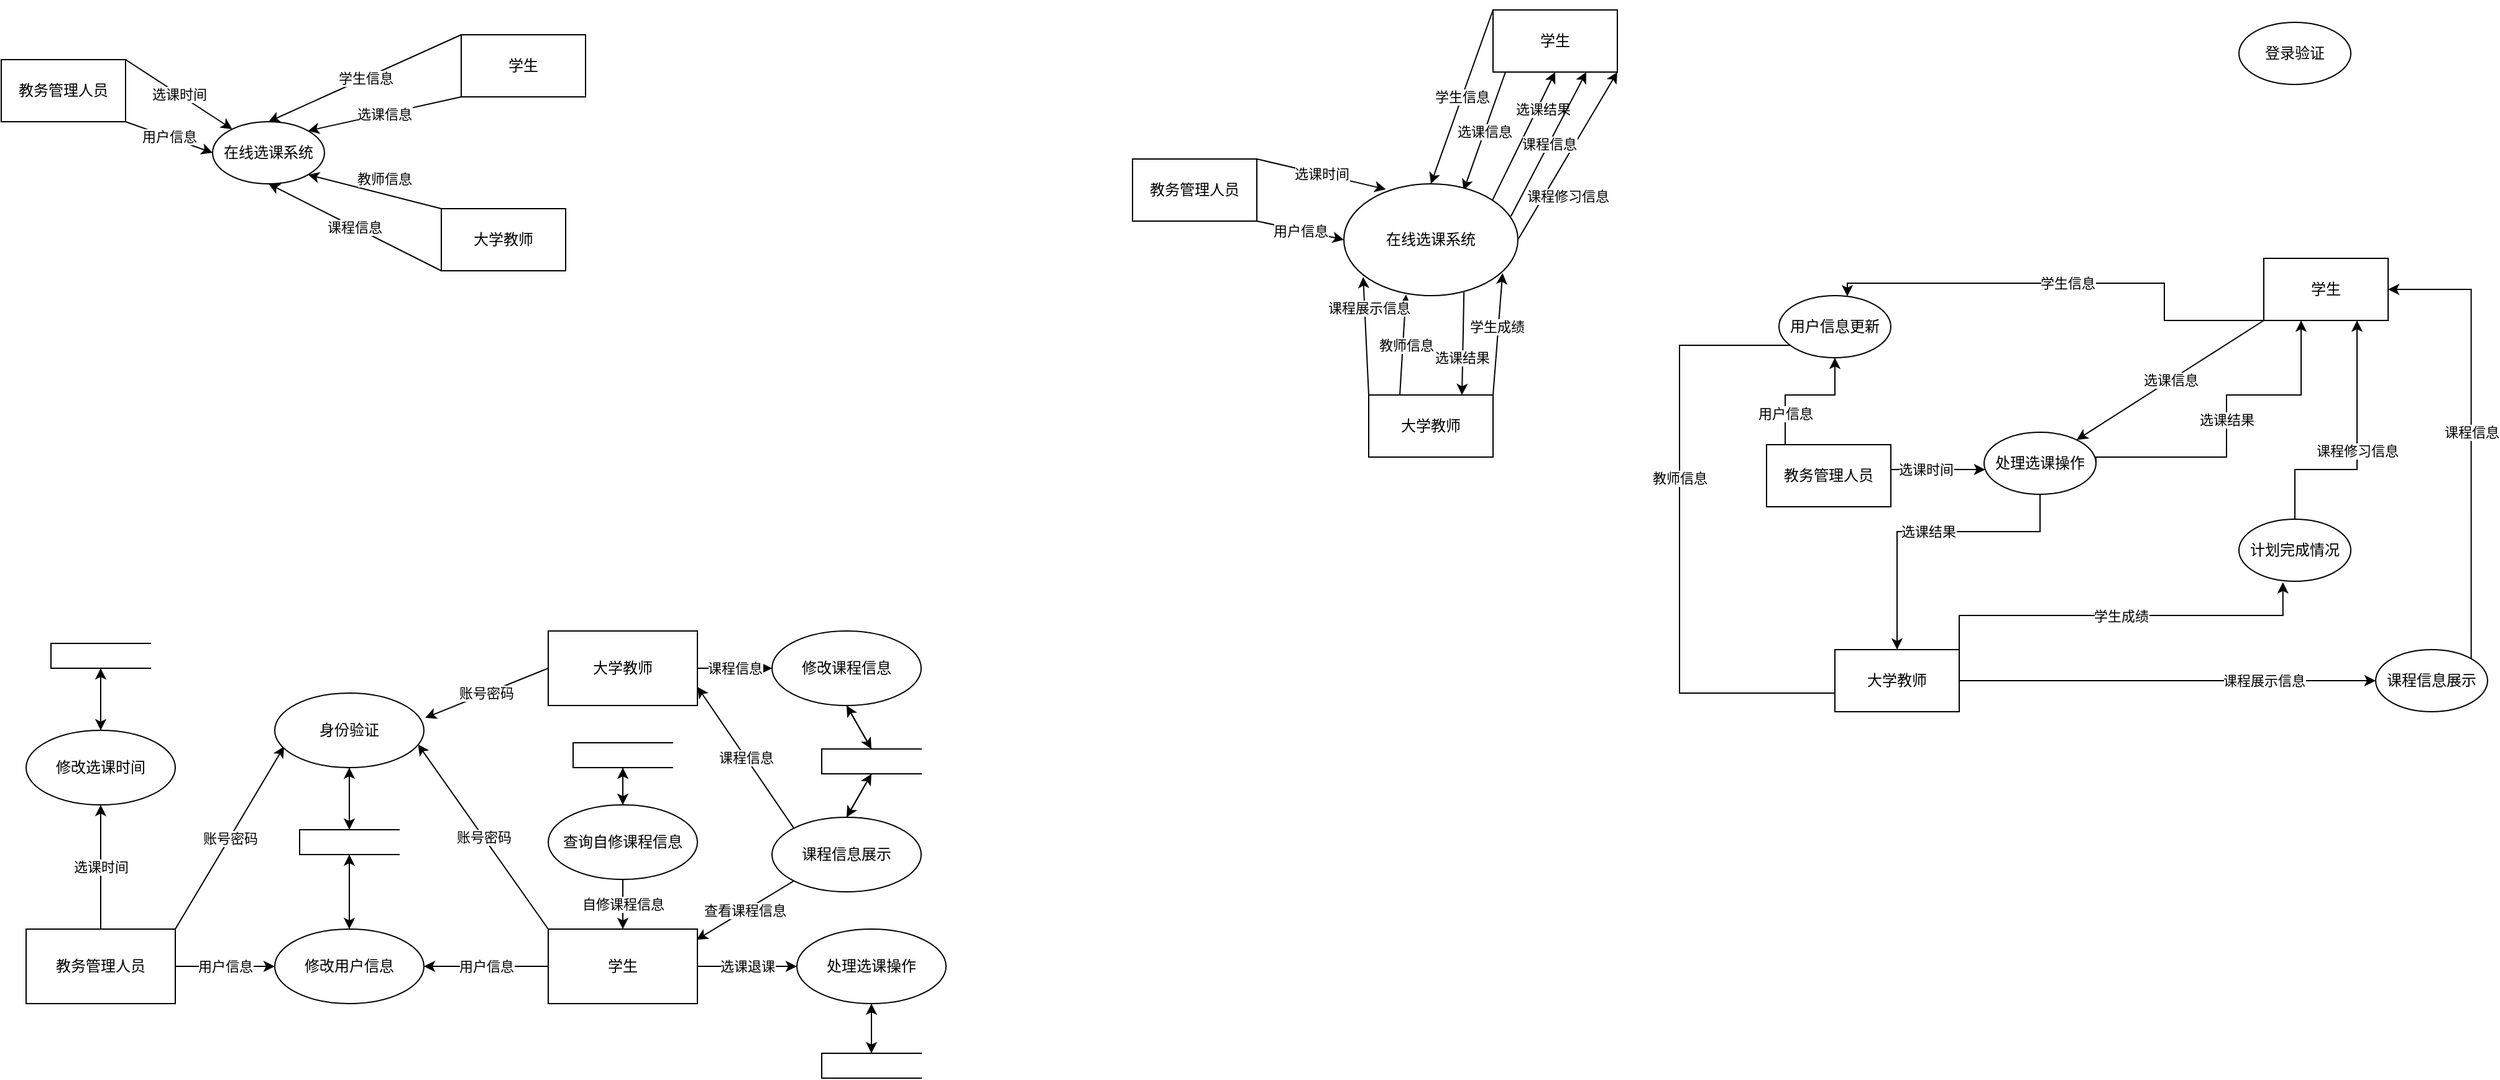 <mxfile version="21.0.2" type="github">
  <diagram id="C5RBs43oDa-KdzZeNtuy" name="Page-1">
    <mxGraphModel dx="952" dy="563" grid="1" gridSize="10" guides="1" tooltips="1" connect="1" arrows="1" fold="1" page="1" pageScale="1" pageWidth="3300" pageHeight="4681" math="0" shadow="0">
      <root>
        <mxCell id="WIyWlLk6GJQsqaUBKTNV-0" />
        <mxCell id="WIyWlLk6GJQsqaUBKTNV-1" parent="WIyWlLk6GJQsqaUBKTNV-0" />
        <mxCell id="6QHiLdsydZn6oZ0Ux8AA-30" value="用户信息" style="rounded=0;orthogonalLoop=1;jettySize=auto;html=1;exitX=1;exitY=0.5;exitDx=0;exitDy=0;" parent="WIyWlLk6GJQsqaUBKTNV-1" source="6QHiLdsydZn6oZ0Ux8AA-5" target="6QHiLdsydZn6oZ0Ux8AA-12" edge="1">
          <mxGeometry relative="1" as="geometry" />
        </mxCell>
        <mxCell id="6QHiLdsydZn6oZ0Ux8AA-31" value="账号密码" style="rounded=0;orthogonalLoop=1;jettySize=auto;html=1;exitX=1;exitY=0;exitDx=0;exitDy=0;entryX=0.063;entryY=0.716;entryDx=0;entryDy=0;entryPerimeter=0;" parent="WIyWlLk6GJQsqaUBKTNV-1" source="6QHiLdsydZn6oZ0Ux8AA-5" target="6QHiLdsydZn6oZ0Ux8AA-7" edge="1">
          <mxGeometry relative="1" as="geometry" />
        </mxCell>
        <mxCell id="6QHiLdsydZn6oZ0Ux8AA-53" value="选课时间" style="rounded=0;orthogonalLoop=1;jettySize=auto;html=1;exitX=0.5;exitY=0;exitDx=0;exitDy=0;" parent="WIyWlLk6GJQsqaUBKTNV-1" source="6QHiLdsydZn6oZ0Ux8AA-5" target="6QHiLdsydZn6oZ0Ux8AA-15" edge="1">
          <mxGeometry relative="1" as="geometry" />
        </mxCell>
        <mxCell id="6QHiLdsydZn6oZ0Ux8AA-5" value="教务管理人员" style="rounded=0;whiteSpace=wrap;html=1;" parent="WIyWlLk6GJQsqaUBKTNV-1" vertex="1">
          <mxGeometry x="30" y="760" width="120" height="60" as="geometry" />
        </mxCell>
        <mxCell id="6QHiLdsydZn6oZ0Ux8AA-39" value="用户信息" style="rounded=0;orthogonalLoop=1;jettySize=auto;html=1;exitX=0;exitY=0.5;exitDx=0;exitDy=0;" parent="WIyWlLk6GJQsqaUBKTNV-1" source="6QHiLdsydZn6oZ0Ux8AA-6" target="6QHiLdsydZn6oZ0Ux8AA-12" edge="1">
          <mxGeometry relative="1" as="geometry" />
        </mxCell>
        <mxCell id="6QHiLdsydZn6oZ0Ux8AA-40" value="账号密码" style="rounded=0;orthogonalLoop=1;jettySize=auto;html=1;exitX=0;exitY=0;exitDx=0;exitDy=0;entryX=0.96;entryY=0.687;entryDx=0;entryDy=0;entryPerimeter=0;" parent="WIyWlLk6GJQsqaUBKTNV-1" source="6QHiLdsydZn6oZ0Ux8AA-6" target="6QHiLdsydZn6oZ0Ux8AA-7" edge="1">
          <mxGeometry relative="1" as="geometry" />
        </mxCell>
        <mxCell id="6QHiLdsydZn6oZ0Ux8AA-43" value="选课退课" style="rounded=0;orthogonalLoop=1;jettySize=auto;html=1;exitX=1;exitY=0.5;exitDx=0;exitDy=0;" parent="WIyWlLk6GJQsqaUBKTNV-1" source="6QHiLdsydZn6oZ0Ux8AA-6" target="6QHiLdsydZn6oZ0Ux8AA-11" edge="1">
          <mxGeometry relative="1" as="geometry" />
        </mxCell>
        <mxCell id="6QHiLdsydZn6oZ0Ux8AA-6" value="学生" style="rounded=0;whiteSpace=wrap;html=1;" parent="WIyWlLk6GJQsqaUBKTNV-1" vertex="1">
          <mxGeometry x="450" y="760" width="120" height="60" as="geometry" />
        </mxCell>
        <mxCell id="6QHiLdsydZn6oZ0Ux8AA-64" style="rounded=0;orthogonalLoop=1;jettySize=auto;html=1;exitX=0.5;exitY=1;exitDx=0;exitDy=0;entryX=0;entryY=0.5;entryDx=0;entryDy=0;" parent="WIyWlLk6GJQsqaUBKTNV-1" source="6QHiLdsydZn6oZ0Ux8AA-7" target="6QHiLdsydZn6oZ0Ux8AA-26" edge="1">
          <mxGeometry relative="1" as="geometry" />
        </mxCell>
        <mxCell id="6QHiLdsydZn6oZ0Ux8AA-7" value="身份验证" style="ellipse;whiteSpace=wrap;html=1;" parent="WIyWlLk6GJQsqaUBKTNV-1" vertex="1">
          <mxGeometry x="230" y="570" width="120" height="60" as="geometry" />
        </mxCell>
        <mxCell id="eEgyTP1LghwbzvH3Qmx7-4" value="选课时间" style="rounded=0;orthogonalLoop=1;jettySize=auto;html=1;exitX=1;exitY=0;exitDx=0;exitDy=0;" edge="1" parent="WIyWlLk6GJQsqaUBKTNV-1" source="6QHiLdsydZn6oZ0Ux8AA-8" target="eEgyTP1LghwbzvH3Qmx7-3">
          <mxGeometry relative="1" as="geometry" />
        </mxCell>
        <mxCell id="eEgyTP1LghwbzvH3Qmx7-9" value="用户信息" style="rounded=0;orthogonalLoop=1;jettySize=auto;html=1;exitX=1;exitY=1;exitDx=0;exitDy=0;entryX=0;entryY=0.5;entryDx=0;entryDy=0;" edge="1" parent="WIyWlLk6GJQsqaUBKTNV-1" source="6QHiLdsydZn6oZ0Ux8AA-8" target="eEgyTP1LghwbzvH3Qmx7-3">
          <mxGeometry relative="1" as="geometry" />
        </mxCell>
        <mxCell id="6QHiLdsydZn6oZ0Ux8AA-8" value="教务管理人员" style="rounded=0;whiteSpace=wrap;html=1;" parent="WIyWlLk6GJQsqaUBKTNV-1" vertex="1">
          <mxGeometry x="10" y="60" width="100" height="50" as="geometry" />
        </mxCell>
        <mxCell id="eEgyTP1LghwbzvH3Qmx7-0" style="edgeStyle=orthogonalEdgeStyle;rounded=0;orthogonalLoop=1;jettySize=auto;html=1;exitX=1;exitY=0.5;exitDx=0;exitDy=0;" edge="1" parent="WIyWlLk6GJQsqaUBKTNV-1" source="6QHiLdsydZn6oZ0Ux8AA-9" target="6QHiLdsydZn6oZ0Ux8AA-15">
          <mxGeometry relative="1" as="geometry" />
        </mxCell>
        <mxCell id="6QHiLdsydZn6oZ0Ux8AA-9" value="" style="shape=partialRectangle;whiteSpace=wrap;html=1;bottom=1;right=1;left=1;top=0;fillColor=none;routingCenterX=-0.5;rotation=90;" parent="WIyWlLk6GJQsqaUBKTNV-1" vertex="1">
          <mxGeometry x="80" y="500" width="20" height="80" as="geometry" />
        </mxCell>
        <mxCell id="6QHiLdsydZn6oZ0Ux8AA-51" style="edgeStyle=orthogonalEdgeStyle;rounded=0;orthogonalLoop=1;jettySize=auto;html=1;exitX=0.5;exitY=1;exitDx=0;exitDy=0;" parent="WIyWlLk6GJQsqaUBKTNV-1" source="6QHiLdsydZn6oZ0Ux8AA-11" target="6QHiLdsydZn6oZ0Ux8AA-29" edge="1">
          <mxGeometry relative="1" as="geometry" />
        </mxCell>
        <mxCell id="6QHiLdsydZn6oZ0Ux8AA-11" value="处理选课操作" style="ellipse;whiteSpace=wrap;html=1;" parent="WIyWlLk6GJQsqaUBKTNV-1" vertex="1">
          <mxGeometry x="650" y="760" width="120" height="60" as="geometry" />
        </mxCell>
        <mxCell id="6QHiLdsydZn6oZ0Ux8AA-66" style="rounded=0;orthogonalLoop=1;jettySize=auto;html=1;exitX=0.5;exitY=0;exitDx=0;exitDy=0;entryX=1;entryY=0.5;entryDx=0;entryDy=0;" parent="WIyWlLk6GJQsqaUBKTNV-1" source="6QHiLdsydZn6oZ0Ux8AA-12" target="6QHiLdsydZn6oZ0Ux8AA-26" edge="1">
          <mxGeometry relative="1" as="geometry" />
        </mxCell>
        <mxCell id="6QHiLdsydZn6oZ0Ux8AA-12" value="修改用户信息" style="ellipse;whiteSpace=wrap;html=1;" parent="WIyWlLk6GJQsqaUBKTNV-1" vertex="1">
          <mxGeometry x="230" y="760" width="120" height="60" as="geometry" />
        </mxCell>
        <mxCell id="6QHiLdsydZn6oZ0Ux8AA-49" style="rounded=0;orthogonalLoop=1;jettySize=auto;html=1;exitX=0.5;exitY=1;exitDx=0;exitDy=0;entryX=0;entryY=0.5;entryDx=0;entryDy=0;" parent="WIyWlLk6GJQsqaUBKTNV-1" source="6QHiLdsydZn6oZ0Ux8AA-13" target="6QHiLdsydZn6oZ0Ux8AA-28" edge="1">
          <mxGeometry relative="1" as="geometry" />
        </mxCell>
        <mxCell id="6QHiLdsydZn6oZ0Ux8AA-13" value="修改课程信息" style="ellipse;whiteSpace=wrap;html=1;" parent="WIyWlLk6GJQsqaUBKTNV-1" vertex="1">
          <mxGeometry x="630" y="520" width="120" height="60" as="geometry" />
        </mxCell>
        <mxCell id="6QHiLdsydZn6oZ0Ux8AA-42" value="查看课程信息" style="rounded=0;orthogonalLoop=1;jettySize=auto;html=1;exitX=1;exitY=0;exitDx=0;exitDy=0;entryX=0.994;entryY=0.143;entryDx=0;entryDy=0;entryPerimeter=0;" parent="WIyWlLk6GJQsqaUBKTNV-1" source="6QHiLdsydZn6oZ0Ux8AA-14" target="6QHiLdsydZn6oZ0Ux8AA-6" edge="1">
          <mxGeometry relative="1" as="geometry" />
        </mxCell>
        <mxCell id="6QHiLdsydZn6oZ0Ux8AA-46" value="课程信息" style="rounded=0;orthogonalLoop=1;jettySize=auto;html=1;exitX=1;exitY=1;exitDx=0;exitDy=0;entryX=1;entryY=0.75;entryDx=0;entryDy=0;" parent="WIyWlLk6GJQsqaUBKTNV-1" source="6QHiLdsydZn6oZ0Ux8AA-14" target="6QHiLdsydZn6oZ0Ux8AA-16" edge="1">
          <mxGeometry relative="1" as="geometry" />
        </mxCell>
        <mxCell id="6QHiLdsydZn6oZ0Ux8AA-47" style="rounded=0;orthogonalLoop=1;jettySize=auto;html=1;exitX=0.5;exitY=1;exitDx=0;exitDy=0;entryX=1;entryY=0.5;entryDx=0;entryDy=0;" parent="WIyWlLk6GJQsqaUBKTNV-1" source="6QHiLdsydZn6oZ0Ux8AA-14" target="6QHiLdsydZn6oZ0Ux8AA-28" edge="1">
          <mxGeometry relative="1" as="geometry" />
        </mxCell>
        <mxCell id="6QHiLdsydZn6oZ0Ux8AA-14" value="课程信息展示" style="ellipse;whiteSpace=wrap;html=1;direction=west;" parent="WIyWlLk6GJQsqaUBKTNV-1" vertex="1">
          <mxGeometry x="630" y="670" width="120" height="60" as="geometry" />
        </mxCell>
        <mxCell id="6QHiLdsydZn6oZ0Ux8AA-55" style="rounded=0;orthogonalLoop=1;jettySize=auto;html=1;exitX=0.5;exitY=0;exitDx=0;exitDy=0;entryX=1;entryY=0.5;entryDx=0;entryDy=0;" parent="WIyWlLk6GJQsqaUBKTNV-1" source="6QHiLdsydZn6oZ0Ux8AA-15" target="6QHiLdsydZn6oZ0Ux8AA-9" edge="1">
          <mxGeometry relative="1" as="geometry" />
        </mxCell>
        <mxCell id="6QHiLdsydZn6oZ0Ux8AA-15" value="修改选课时间" style="ellipse;whiteSpace=wrap;html=1;" parent="WIyWlLk6GJQsqaUBKTNV-1" vertex="1">
          <mxGeometry x="30" y="600" width="120" height="60" as="geometry" />
        </mxCell>
        <mxCell id="6QHiLdsydZn6oZ0Ux8AA-32" value="账号密码" style="rounded=0;orthogonalLoop=1;jettySize=auto;html=1;exitX=0;exitY=0.5;exitDx=0;exitDy=0;entryX=1.009;entryY=0.332;entryDx=0;entryDy=0;entryPerimeter=0;" parent="WIyWlLk6GJQsqaUBKTNV-1" source="6QHiLdsydZn6oZ0Ux8AA-16" target="6QHiLdsydZn6oZ0Ux8AA-7" edge="1">
          <mxGeometry relative="1" as="geometry" />
        </mxCell>
        <mxCell id="6QHiLdsydZn6oZ0Ux8AA-45" value="课程信息" style="rounded=0;orthogonalLoop=1;jettySize=auto;html=1;exitX=1;exitY=0.5;exitDx=0;exitDy=0;" parent="WIyWlLk6GJQsqaUBKTNV-1" source="6QHiLdsydZn6oZ0Ux8AA-16" target="6QHiLdsydZn6oZ0Ux8AA-13" edge="1">
          <mxGeometry relative="1" as="geometry" />
        </mxCell>
        <mxCell id="6QHiLdsydZn6oZ0Ux8AA-16" value="大学教师" style="rounded=0;whiteSpace=wrap;html=1;" parent="WIyWlLk6GJQsqaUBKTNV-1" vertex="1">
          <mxGeometry x="450" y="520" width="120" height="60" as="geometry" />
        </mxCell>
        <mxCell id="6QHiLdsydZn6oZ0Ux8AA-35" style="edgeStyle=orthogonalEdgeStyle;rounded=0;orthogonalLoop=1;jettySize=auto;html=1;exitX=0.5;exitY=0;exitDx=0;exitDy=0;entryX=1;entryY=0.5;entryDx=0;entryDy=0;" parent="WIyWlLk6GJQsqaUBKTNV-1" source="6QHiLdsydZn6oZ0Ux8AA-18" target="6QHiLdsydZn6oZ0Ux8AA-27" edge="1">
          <mxGeometry relative="1" as="geometry" />
        </mxCell>
        <mxCell id="6QHiLdsydZn6oZ0Ux8AA-41" value="自修课程信息" style="rounded=0;orthogonalLoop=1;jettySize=auto;html=1;exitX=0.5;exitY=1;exitDx=0;exitDy=0;" parent="WIyWlLk6GJQsqaUBKTNV-1" source="6QHiLdsydZn6oZ0Ux8AA-18" target="6QHiLdsydZn6oZ0Ux8AA-6" edge="1">
          <mxGeometry relative="1" as="geometry">
            <mxPoint as="offset" />
          </mxGeometry>
        </mxCell>
        <mxCell id="6QHiLdsydZn6oZ0Ux8AA-18" value="查询自修课程信息" style="ellipse;whiteSpace=wrap;html=1;" parent="WIyWlLk6GJQsqaUBKTNV-1" vertex="1">
          <mxGeometry x="450" y="660" width="120" height="60" as="geometry" />
        </mxCell>
        <mxCell id="6QHiLdsydZn6oZ0Ux8AA-19" style="edgeStyle=orthogonalEdgeStyle;rounded=0;orthogonalLoop=1;jettySize=auto;html=1;exitX=0.5;exitY=1;exitDx=0;exitDy=0;" parent="WIyWlLk6GJQsqaUBKTNV-1" source="6QHiLdsydZn6oZ0Ux8AA-11" target="6QHiLdsydZn6oZ0Ux8AA-11" edge="1">
          <mxGeometry relative="1" as="geometry" />
        </mxCell>
        <mxCell id="6QHiLdsydZn6oZ0Ux8AA-65" style="rounded=0;orthogonalLoop=1;jettySize=auto;html=1;exitX=0;exitY=0.5;exitDx=0;exitDy=0;entryX=0.5;entryY=1;entryDx=0;entryDy=0;" parent="WIyWlLk6GJQsqaUBKTNV-1" source="6QHiLdsydZn6oZ0Ux8AA-26" target="6QHiLdsydZn6oZ0Ux8AA-7" edge="1">
          <mxGeometry relative="1" as="geometry" />
        </mxCell>
        <mxCell id="6QHiLdsydZn6oZ0Ux8AA-67" style="rounded=0;orthogonalLoop=1;jettySize=auto;html=1;exitX=1;exitY=0.5;exitDx=0;exitDy=0;entryX=0.5;entryY=0;entryDx=0;entryDy=0;" parent="WIyWlLk6GJQsqaUBKTNV-1" source="6QHiLdsydZn6oZ0Ux8AA-26" target="6QHiLdsydZn6oZ0Ux8AA-12" edge="1">
          <mxGeometry relative="1" as="geometry" />
        </mxCell>
        <mxCell id="6QHiLdsydZn6oZ0Ux8AA-26" value="" style="shape=partialRectangle;whiteSpace=wrap;html=1;bottom=1;right=1;left=1;top=0;fillColor=none;routingCenterX=-0.5;rotation=90;" parent="WIyWlLk6GJQsqaUBKTNV-1" vertex="1">
          <mxGeometry x="280" y="650" width="20" height="80" as="geometry" />
        </mxCell>
        <mxCell id="6QHiLdsydZn6oZ0Ux8AA-33" style="edgeStyle=orthogonalEdgeStyle;rounded=0;orthogonalLoop=1;jettySize=auto;html=1;exitX=1;exitY=0.5;exitDx=0;exitDy=0;entryX=0.5;entryY=0;entryDx=0;entryDy=0;" parent="WIyWlLk6GJQsqaUBKTNV-1" source="6QHiLdsydZn6oZ0Ux8AA-27" target="6QHiLdsydZn6oZ0Ux8AA-18" edge="1">
          <mxGeometry relative="1" as="geometry" />
        </mxCell>
        <mxCell id="6QHiLdsydZn6oZ0Ux8AA-27" value="" style="shape=partialRectangle;whiteSpace=wrap;html=1;bottom=1;right=1;left=1;top=0;fillColor=none;routingCenterX=-0.5;rotation=90;" parent="WIyWlLk6GJQsqaUBKTNV-1" vertex="1">
          <mxGeometry x="500" y="580" width="20" height="80" as="geometry" />
        </mxCell>
        <mxCell id="6QHiLdsydZn6oZ0Ux8AA-48" style="rounded=0;orthogonalLoop=1;jettySize=auto;html=1;exitX=1;exitY=0.5;exitDx=0;exitDy=0;entryX=0.5;entryY=1;entryDx=0;entryDy=0;" parent="WIyWlLk6GJQsqaUBKTNV-1" source="6QHiLdsydZn6oZ0Ux8AA-28" target="6QHiLdsydZn6oZ0Ux8AA-14" edge="1">
          <mxGeometry relative="1" as="geometry">
            <mxPoint x="720" y="640" as="targetPoint" />
          </mxGeometry>
        </mxCell>
        <mxCell id="6QHiLdsydZn6oZ0Ux8AA-50" style="rounded=0;orthogonalLoop=1;jettySize=auto;html=1;exitX=0;exitY=0.5;exitDx=0;exitDy=0;entryX=0.5;entryY=1;entryDx=0;entryDy=0;" parent="WIyWlLk6GJQsqaUBKTNV-1" source="6QHiLdsydZn6oZ0Ux8AA-28" target="6QHiLdsydZn6oZ0Ux8AA-13" edge="1">
          <mxGeometry relative="1" as="geometry" />
        </mxCell>
        <mxCell id="6QHiLdsydZn6oZ0Ux8AA-28" value="" style="shape=partialRectangle;whiteSpace=wrap;html=1;bottom=1;right=1;left=1;top=0;fillColor=none;routingCenterX=-0.5;rotation=90;" parent="WIyWlLk6GJQsqaUBKTNV-1" vertex="1">
          <mxGeometry x="700" y="585" width="20" height="80" as="geometry" />
        </mxCell>
        <mxCell id="6QHiLdsydZn6oZ0Ux8AA-52" style="rounded=0;orthogonalLoop=1;jettySize=auto;html=1;exitX=0;exitY=0.5;exitDx=0;exitDy=0;entryX=0.5;entryY=1;entryDx=0;entryDy=0;" parent="WIyWlLk6GJQsqaUBKTNV-1" source="6QHiLdsydZn6oZ0Ux8AA-29" target="6QHiLdsydZn6oZ0Ux8AA-11" edge="1">
          <mxGeometry relative="1" as="geometry" />
        </mxCell>
        <mxCell id="6QHiLdsydZn6oZ0Ux8AA-29" value="" style="shape=partialRectangle;whiteSpace=wrap;html=1;bottom=1;right=1;left=1;top=0;fillColor=none;routingCenterX=-0.5;rotation=90;" parent="WIyWlLk6GJQsqaUBKTNV-1" vertex="1">
          <mxGeometry x="700" y="830" width="20" height="80" as="geometry" />
        </mxCell>
        <mxCell id="eEgyTP1LghwbzvH3Qmx7-7" value="教师信息" style="rounded=0;orthogonalLoop=1;jettySize=auto;html=1;exitX=0;exitY=0;exitDx=0;exitDy=0;entryX=1;entryY=1;entryDx=0;entryDy=0;" edge="1" parent="WIyWlLk6GJQsqaUBKTNV-1" source="eEgyTP1LghwbzvH3Qmx7-1" target="eEgyTP1LghwbzvH3Qmx7-3">
          <mxGeometry x="-0.084" y="-12" relative="1" as="geometry">
            <mxPoint x="300" y="170" as="targetPoint" />
            <mxPoint as="offset" />
          </mxGeometry>
        </mxCell>
        <mxCell id="eEgyTP1LghwbzvH3Qmx7-8" value="课程信息" style="rounded=0;orthogonalLoop=1;jettySize=auto;html=1;exitX=0;exitY=1;exitDx=0;exitDy=0;entryX=0.5;entryY=1;entryDx=0;entryDy=0;" edge="1" parent="WIyWlLk6GJQsqaUBKTNV-1" source="eEgyTP1LghwbzvH3Qmx7-1" target="eEgyTP1LghwbzvH3Qmx7-3">
          <mxGeometry relative="1" as="geometry" />
        </mxCell>
        <mxCell id="eEgyTP1LghwbzvH3Qmx7-1" value="大学教师" style="rounded=0;whiteSpace=wrap;html=1;" vertex="1" parent="WIyWlLk6GJQsqaUBKTNV-1">
          <mxGeometry x="364" y="180" width="100" height="50" as="geometry" />
        </mxCell>
        <mxCell id="eEgyTP1LghwbzvH3Qmx7-5" value="学生信息" style="rounded=0;orthogonalLoop=1;jettySize=auto;html=1;exitX=0;exitY=0;exitDx=0;exitDy=0;entryX=0.5;entryY=0;entryDx=0;entryDy=0;" edge="1" parent="WIyWlLk6GJQsqaUBKTNV-1" source="eEgyTP1LghwbzvH3Qmx7-2" target="eEgyTP1LghwbzvH3Qmx7-3">
          <mxGeometry relative="1" as="geometry" />
        </mxCell>
        <mxCell id="eEgyTP1LghwbzvH3Qmx7-6" value="选课信息" style="rounded=0;orthogonalLoop=1;jettySize=auto;html=1;exitX=0;exitY=1;exitDx=0;exitDy=0;entryX=1;entryY=0;entryDx=0;entryDy=0;" edge="1" parent="WIyWlLk6GJQsqaUBKTNV-1" source="eEgyTP1LghwbzvH3Qmx7-2" target="eEgyTP1LghwbzvH3Qmx7-3">
          <mxGeometry relative="1" as="geometry" />
        </mxCell>
        <mxCell id="eEgyTP1LghwbzvH3Qmx7-2" value="学生" style="rounded=0;whiteSpace=wrap;html=1;" vertex="1" parent="WIyWlLk6GJQsqaUBKTNV-1">
          <mxGeometry x="380" y="40" width="100" height="50" as="geometry" />
        </mxCell>
        <mxCell id="eEgyTP1LghwbzvH3Qmx7-3" value="在线选课系统" style="ellipse;whiteSpace=wrap;html=1;" vertex="1" parent="WIyWlLk6GJQsqaUBKTNV-1">
          <mxGeometry x="180" y="110" width="90" height="50" as="geometry" />
        </mxCell>
        <mxCell id="eEgyTP1LghwbzvH3Qmx7-10" value="选课时间" style="rounded=0;orthogonalLoop=1;jettySize=auto;html=1;exitX=1;exitY=0;exitDx=0;exitDy=0;entryX=0.241;entryY=0.049;entryDx=0;entryDy=0;entryPerimeter=0;" edge="1" parent="WIyWlLk6GJQsqaUBKTNV-1" source="eEgyTP1LghwbzvH3Qmx7-12" target="eEgyTP1LghwbzvH3Qmx7-19">
          <mxGeometry relative="1" as="geometry" />
        </mxCell>
        <mxCell id="eEgyTP1LghwbzvH3Qmx7-11" value="用户信息" style="rounded=0;orthogonalLoop=1;jettySize=auto;html=1;exitX=1;exitY=1;exitDx=0;exitDy=0;entryX=0;entryY=0.5;entryDx=0;entryDy=0;" edge="1" parent="WIyWlLk6GJQsqaUBKTNV-1" source="eEgyTP1LghwbzvH3Qmx7-12" target="eEgyTP1LghwbzvH3Qmx7-19">
          <mxGeometry relative="1" as="geometry" />
        </mxCell>
        <mxCell id="eEgyTP1LghwbzvH3Qmx7-12" value="教务管理人员" style="rounded=0;whiteSpace=wrap;html=1;" vertex="1" parent="WIyWlLk6GJQsqaUBKTNV-1">
          <mxGeometry x="920" y="140" width="100" height="50" as="geometry" />
        </mxCell>
        <mxCell id="eEgyTP1LghwbzvH3Qmx7-13" value="教师信息" style="rounded=0;orthogonalLoop=1;jettySize=auto;html=1;exitX=0.25;exitY=0;exitDx=0;exitDy=0;entryX=0.357;entryY=0.99;entryDx=0;entryDy=0;entryPerimeter=0;" edge="1" parent="WIyWlLk6GJQsqaUBKTNV-1" source="eEgyTP1LghwbzvH3Qmx7-15" target="eEgyTP1LghwbzvH3Qmx7-19">
          <mxGeometry x="-0.007" y="-3" relative="1" as="geometry">
            <mxPoint x="1140" y="220" as="targetPoint" />
            <mxPoint as="offset" />
          </mxGeometry>
        </mxCell>
        <mxCell id="eEgyTP1LghwbzvH3Qmx7-14" value="课程展示信息" style="rounded=0;orthogonalLoop=1;jettySize=auto;html=1;exitX=0;exitY=0;exitDx=0;exitDy=0;entryX=0.111;entryY=0.833;entryDx=0;entryDy=0;entryPerimeter=0;" edge="1" parent="WIyWlLk6GJQsqaUBKTNV-1" source="eEgyTP1LghwbzvH3Qmx7-15" target="eEgyTP1LghwbzvH3Qmx7-19">
          <mxGeometry x="0.47" y="-3" relative="1" as="geometry">
            <mxPoint as="offset" />
          </mxGeometry>
        </mxCell>
        <mxCell id="eEgyTP1LghwbzvH3Qmx7-26" value="学生成绩" style="rounded=0;orthogonalLoop=1;jettySize=auto;html=1;exitX=1;exitY=0;exitDx=0;exitDy=0;entryX=0.912;entryY=0.798;entryDx=0;entryDy=0;entryPerimeter=0;" edge="1" parent="WIyWlLk6GJQsqaUBKTNV-1" source="eEgyTP1LghwbzvH3Qmx7-15" target="eEgyTP1LghwbzvH3Qmx7-19">
          <mxGeometry x="0.117" y="1" relative="1" as="geometry">
            <mxPoint as="offset" />
          </mxGeometry>
        </mxCell>
        <mxCell id="eEgyTP1LghwbzvH3Qmx7-15" value="大学教师" style="rounded=0;whiteSpace=wrap;html=1;" vertex="1" parent="WIyWlLk6GJQsqaUBKTNV-1">
          <mxGeometry x="1110" y="330" width="100" height="50" as="geometry" />
        </mxCell>
        <mxCell id="eEgyTP1LghwbzvH3Qmx7-16" value="学生信息" style="rounded=0;orthogonalLoop=1;jettySize=auto;html=1;exitX=0;exitY=0;exitDx=0;exitDy=0;entryX=0.5;entryY=0;entryDx=0;entryDy=0;" edge="1" parent="WIyWlLk6GJQsqaUBKTNV-1" source="eEgyTP1LghwbzvH3Qmx7-18" target="eEgyTP1LghwbzvH3Qmx7-19">
          <mxGeometry relative="1" as="geometry" />
        </mxCell>
        <mxCell id="eEgyTP1LghwbzvH3Qmx7-17" value="选课信息" style="rounded=0;orthogonalLoop=1;jettySize=auto;html=1;entryX=0.688;entryY=0.059;entryDx=0;entryDy=0;entryPerimeter=0;" edge="1" parent="WIyWlLk6GJQsqaUBKTNV-1" target="eEgyTP1LghwbzvH3Qmx7-19">
          <mxGeometry relative="1" as="geometry">
            <mxPoint x="1220" y="70" as="sourcePoint" />
          </mxGeometry>
        </mxCell>
        <mxCell id="eEgyTP1LghwbzvH3Qmx7-18" value="学生" style="rounded=0;whiteSpace=wrap;html=1;points=[[0,0,0,0,0],[0,0.25,0,0,0],[0,0.75,0,0,0],[0,1,0,0,0],[0.16,1,0,0,0],[0.25,0,0,0,0],[0.31,1,0,0,0],[0.5,0,0,0,0],[0.5,1,0,0,0],[0.75,0,0,0,0],[0.75,1,0,0,0],[1,0,0,0,0],[1,0.25,0,0,0],[1,0.5,0,0,0],[1,0.75,0,0,0],[1,1,0,0,0]];" vertex="1" parent="WIyWlLk6GJQsqaUBKTNV-1">
          <mxGeometry x="1210" y="20" width="100" height="50" as="geometry" />
        </mxCell>
        <mxCell id="eEgyTP1LghwbzvH3Qmx7-23" value="选课结果" style="rounded=0;orthogonalLoop=1;jettySize=auto;html=1;exitX=1;exitY=0;exitDx=0;exitDy=0;entryX=0.5;entryY=1;entryDx=0;entryDy=0;entryPerimeter=0;" edge="1" parent="WIyWlLk6GJQsqaUBKTNV-1" source="eEgyTP1LghwbzvH3Qmx7-19" target="eEgyTP1LghwbzvH3Qmx7-18">
          <mxGeometry x="0.454" y="-4" relative="1" as="geometry">
            <mxPoint as="offset" />
          </mxGeometry>
        </mxCell>
        <mxCell id="eEgyTP1LghwbzvH3Qmx7-24" value="选课结果" style="rounded=0;orthogonalLoop=1;jettySize=auto;html=1;entryX=0.75;entryY=0;entryDx=0;entryDy=0;exitX=0.69;exitY=0.97;exitDx=0;exitDy=0;exitPerimeter=0;" edge="1" parent="WIyWlLk6GJQsqaUBKTNV-1" source="eEgyTP1LghwbzvH3Qmx7-19" target="eEgyTP1LghwbzvH3Qmx7-15">
          <mxGeometry x="0.275" y="-1" relative="1" as="geometry">
            <mxPoint as="offset" />
          </mxGeometry>
        </mxCell>
        <mxCell id="eEgyTP1LghwbzvH3Qmx7-27" value="课程修习信息" style="rounded=0;orthogonalLoop=1;jettySize=auto;html=1;exitX=1;exitY=0.5;exitDx=0;exitDy=0;entryX=1;entryY=1;entryDx=0;entryDy=0;" edge="1" parent="WIyWlLk6GJQsqaUBKTNV-1" source="eEgyTP1LghwbzvH3Qmx7-19" target="eEgyTP1LghwbzvH3Qmx7-18">
          <mxGeometry x="-0.356" y="-17" relative="1" as="geometry">
            <mxPoint as="offset" />
          </mxGeometry>
        </mxCell>
        <mxCell id="eEgyTP1LghwbzvH3Qmx7-35" value="课程信息" style="rounded=0;orthogonalLoop=1;jettySize=auto;html=1;exitX=0.96;exitY=0.29;exitDx=0;exitDy=0;exitPerimeter=0;entryX=0.75;entryY=1;entryDx=0;entryDy=0;entryPerimeter=0;" edge="1" parent="WIyWlLk6GJQsqaUBKTNV-1" source="eEgyTP1LghwbzvH3Qmx7-19" target="eEgyTP1LghwbzvH3Qmx7-18">
          <mxGeometry relative="1" as="geometry" />
        </mxCell>
        <mxCell id="eEgyTP1LghwbzvH3Qmx7-19" value="在线选课系统" style="ellipse;whiteSpace=wrap;html=1;points=[[0,0,0,0,0],[0,0.5,0,0,0],[0,1,0,0,0],[0.04,0.7,0,0,0],[0.05,0.29,0,0,0],[0.31,0.97,0,0,0],[0.5,0,0,0,0],[0.5,1,0,0,0],[0.69,0.97,0,0,0],[0.96,0.29,0,0,0],[0.96,0.7,0,0,0],[1,0,0,0,0],[1,0.5,0,0,0],[1,1,0,0,0]];" vertex="1" parent="WIyWlLk6GJQsqaUBKTNV-1">
          <mxGeometry x="1090" y="160" width="140" height="90" as="geometry" />
        </mxCell>
        <mxCell id="eEgyTP1LghwbzvH3Qmx7-33" value="选课结果" style="edgeStyle=orthogonalEdgeStyle;rounded=0;orthogonalLoop=1;jettySize=auto;html=1;exitX=1;exitY=0.5;exitDx=0;exitDy=0;entryX=0.3;entryY=1;entryDx=0;entryDy=0;entryPerimeter=0;" edge="1" parent="WIyWlLk6GJQsqaUBKTNV-1" source="eEgyTP1LghwbzvH3Qmx7-20" target="eEgyTP1LghwbzvH3Qmx7-31">
          <mxGeometry relative="1" as="geometry">
            <Array as="points">
              <mxPoint x="1695" y="380" />
              <mxPoint x="1800" y="380" />
              <mxPoint x="1800" y="330" />
              <mxPoint x="1860" y="330" />
            </Array>
          </mxGeometry>
        </mxCell>
        <mxCell id="eEgyTP1LghwbzvH3Qmx7-42" value="选课结果" style="edgeStyle=orthogonalEdgeStyle;rounded=0;orthogonalLoop=1;jettySize=auto;html=1;exitX=0.5;exitY=1;exitDx=0;exitDy=0;entryX=0.5;entryY=0;entryDx=0;entryDy=0;" edge="1" parent="WIyWlLk6GJQsqaUBKTNV-1" source="eEgyTP1LghwbzvH3Qmx7-20" target="eEgyTP1LghwbzvH3Qmx7-36">
          <mxGeometry relative="1" as="geometry">
            <Array as="points">
              <mxPoint x="1650" y="440" />
              <mxPoint x="1535" y="440" />
            </Array>
          </mxGeometry>
        </mxCell>
        <mxCell id="eEgyTP1LghwbzvH3Qmx7-20" value="处理选课操作" style="ellipse;whiteSpace=wrap;html=1;" vertex="1" parent="WIyWlLk6GJQsqaUBKTNV-1">
          <mxGeometry x="1605" y="360" width="90" height="50" as="geometry" />
        </mxCell>
        <mxCell id="eEgyTP1LghwbzvH3Qmx7-49" value="课程修习信息" style="edgeStyle=orthogonalEdgeStyle;rounded=0;orthogonalLoop=1;jettySize=auto;html=1;exitX=0.5;exitY=0;exitDx=0;exitDy=0;entryX=0.75;entryY=1;entryDx=0;entryDy=0;entryPerimeter=0;" edge="1" parent="WIyWlLk6GJQsqaUBKTNV-1" source="eEgyTP1LghwbzvH3Qmx7-21" target="eEgyTP1LghwbzvH3Qmx7-31">
          <mxGeometry relative="1" as="geometry">
            <Array as="points">
              <mxPoint x="1855" y="390" />
              <mxPoint x="1905" y="390" />
            </Array>
          </mxGeometry>
        </mxCell>
        <mxCell id="eEgyTP1LghwbzvH3Qmx7-21" value="计划完成情况" style="ellipse;whiteSpace=wrap;html=1;" vertex="1" parent="WIyWlLk6GJQsqaUBKTNV-1">
          <mxGeometry x="1810" y="430" width="90" height="50" as="geometry" />
        </mxCell>
        <mxCell id="eEgyTP1LghwbzvH3Qmx7-38" value="课程信息" style="edgeStyle=orthogonalEdgeStyle;rounded=0;orthogonalLoop=1;jettySize=auto;html=1;exitX=1;exitY=0;exitDx=0;exitDy=0;entryX=1;entryY=0.5;entryDx=0;entryDy=0;entryPerimeter=0;" edge="1" parent="WIyWlLk6GJQsqaUBKTNV-1" source="eEgyTP1LghwbzvH3Qmx7-22" target="eEgyTP1LghwbzvH3Qmx7-31">
          <mxGeometry relative="1" as="geometry" />
        </mxCell>
        <mxCell id="eEgyTP1LghwbzvH3Qmx7-22" value="课程信息展示" style="ellipse;whiteSpace=wrap;html=1;" vertex="1" parent="WIyWlLk6GJQsqaUBKTNV-1">
          <mxGeometry x="1920" y="535" width="90" height="50" as="geometry" />
        </mxCell>
        <mxCell id="eEgyTP1LghwbzvH3Qmx7-30" value="登录验证" style="ellipse;whiteSpace=wrap;html=1;" vertex="1" parent="WIyWlLk6GJQsqaUBKTNV-1">
          <mxGeometry x="1810" y="30" width="90" height="50" as="geometry" />
        </mxCell>
        <mxCell id="eEgyTP1LghwbzvH3Qmx7-32" value="选课信息" style="rounded=0;orthogonalLoop=1;jettySize=auto;html=1;exitX=0;exitY=1;exitDx=0;exitDy=0;exitPerimeter=0;" edge="1" parent="WIyWlLk6GJQsqaUBKTNV-1" source="eEgyTP1LghwbzvH3Qmx7-31" target="eEgyTP1LghwbzvH3Qmx7-20">
          <mxGeometry relative="1" as="geometry" />
        </mxCell>
        <mxCell id="eEgyTP1LghwbzvH3Qmx7-46" value="学生信息" style="edgeStyle=orthogonalEdgeStyle;rounded=0;orthogonalLoop=1;jettySize=auto;html=1;exitX=0;exitY=1;exitDx=0;exitDy=0;exitPerimeter=0;" edge="1" parent="WIyWlLk6GJQsqaUBKTNV-1" source="eEgyTP1LghwbzvH3Qmx7-31" target="eEgyTP1LghwbzvH3Qmx7-43">
          <mxGeometry relative="1" as="geometry">
            <Array as="points">
              <mxPoint x="1750" y="240" />
              <mxPoint x="1495" y="240" />
            </Array>
          </mxGeometry>
        </mxCell>
        <mxCell id="eEgyTP1LghwbzvH3Qmx7-31" value="学生" style="rounded=0;whiteSpace=wrap;html=1;points=[[0,0,0,0,0],[0,0.25,0,0,0],[0,0.75,0,0,0],[0,1,0,0,0],[0.16,1,0,0,0],[0.25,0,0,0,0],[0.31,1,0,0,0],[0.5,0,0,0,0],[0.5,1,0,0,0],[0.75,0,0,0,0],[0.75,1,0,0,0],[1,0,0,0,0],[1,0.25,0,0,0],[1,0.5,0,0,0],[1,0.75,0,0,0],[1,1,0,0,0]];" vertex="1" parent="WIyWlLk6GJQsqaUBKTNV-1">
          <mxGeometry x="1830" y="220" width="100" height="50" as="geometry" />
        </mxCell>
        <mxCell id="eEgyTP1LghwbzvH3Qmx7-37" value="课程展示信息" style="edgeStyle=orthogonalEdgeStyle;rounded=0;orthogonalLoop=1;jettySize=auto;html=1;entryX=0;entryY=0.5;entryDx=0;entryDy=0;" edge="1" parent="WIyWlLk6GJQsqaUBKTNV-1" target="eEgyTP1LghwbzvH3Qmx7-22">
          <mxGeometry x="0.47" relative="1" as="geometry">
            <mxPoint x="1580" y="560" as="sourcePoint" />
            <Array as="points">
              <mxPoint x="1920" y="560" />
            </Array>
            <mxPoint as="offset" />
          </mxGeometry>
        </mxCell>
        <mxCell id="eEgyTP1LghwbzvH3Qmx7-45" value="教师信息" style="edgeStyle=orthogonalEdgeStyle;rounded=0;orthogonalLoop=1;jettySize=auto;html=1;exitX=0;exitY=0.5;exitDx=0;exitDy=0;entryX=-0.001;entryY=0.389;entryDx=0;entryDy=0;entryPerimeter=0;" edge="1" parent="WIyWlLk6GJQsqaUBKTNV-1" source="eEgyTP1LghwbzvH3Qmx7-36" target="eEgyTP1LghwbzvH3Qmx7-43">
          <mxGeometry relative="1" as="geometry">
            <Array as="points">
              <mxPoint x="1485" y="570" />
              <mxPoint x="1360" y="570" />
              <mxPoint x="1360" y="290" />
              <mxPoint x="1490" y="290" />
              <mxPoint x="1490" y="270" />
            </Array>
          </mxGeometry>
        </mxCell>
        <mxCell id="eEgyTP1LghwbzvH3Qmx7-48" value="学生成绩" style="edgeStyle=orthogonalEdgeStyle;rounded=0;orthogonalLoop=1;jettySize=auto;html=1;exitX=1;exitY=0;exitDx=0;exitDy=0;entryX=0.393;entryY=1.015;entryDx=0;entryDy=0;entryPerimeter=0;" edge="1" parent="WIyWlLk6GJQsqaUBKTNV-1" source="eEgyTP1LghwbzvH3Qmx7-36" target="eEgyTP1LghwbzvH3Qmx7-21">
          <mxGeometry relative="1" as="geometry" />
        </mxCell>
        <mxCell id="eEgyTP1LghwbzvH3Qmx7-36" value="大学教师" style="rounded=0;whiteSpace=wrap;html=1;" vertex="1" parent="WIyWlLk6GJQsqaUBKTNV-1">
          <mxGeometry x="1485" y="535" width="100" height="50" as="geometry" />
        </mxCell>
        <mxCell id="eEgyTP1LghwbzvH3Qmx7-40" value="选课时间" style="edgeStyle=orthogonalEdgeStyle;rounded=0;orthogonalLoop=1;jettySize=auto;html=1;exitX=1;exitY=0;exitDx=0;exitDy=0;" edge="1" parent="WIyWlLk6GJQsqaUBKTNV-1" source="eEgyTP1LghwbzvH3Qmx7-39" target="eEgyTP1LghwbzvH3Qmx7-20">
          <mxGeometry relative="1" as="geometry">
            <Array as="points">
              <mxPoint x="1540" y="390" />
              <mxPoint x="1540" y="390" />
            </Array>
          </mxGeometry>
        </mxCell>
        <mxCell id="eEgyTP1LghwbzvH3Qmx7-44" value="用户信息" style="edgeStyle=orthogonalEdgeStyle;rounded=0;orthogonalLoop=1;jettySize=auto;html=1;exitX=0.75;exitY=0;exitDx=0;exitDy=0;" edge="1" parent="WIyWlLk6GJQsqaUBKTNV-1" source="eEgyTP1LghwbzvH3Qmx7-39" target="eEgyTP1LghwbzvH3Qmx7-43">
          <mxGeometry relative="1" as="geometry">
            <Array as="points">
              <mxPoint x="1445" y="330" />
              <mxPoint x="1485" y="330" />
            </Array>
          </mxGeometry>
        </mxCell>
        <mxCell id="eEgyTP1LghwbzvH3Qmx7-39" value="教务管理人员" style="rounded=0;whiteSpace=wrap;html=1;" vertex="1" parent="WIyWlLk6GJQsqaUBKTNV-1">
          <mxGeometry x="1430" y="370" width="100" height="50" as="geometry" />
        </mxCell>
        <mxCell id="eEgyTP1LghwbzvH3Qmx7-43" value="用户信息更新" style="ellipse;whiteSpace=wrap;html=1;" vertex="1" parent="WIyWlLk6GJQsqaUBKTNV-1">
          <mxGeometry x="1440" y="250" width="90" height="50" as="geometry" />
        </mxCell>
        <mxCell id="eEgyTP1LghwbzvH3Qmx7-47" style="edgeStyle=orthogonalEdgeStyle;rounded=0;orthogonalLoop=1;jettySize=auto;html=1;exitX=0.5;exitY=1;exitDx=0;exitDy=0;" edge="1" parent="WIyWlLk6GJQsqaUBKTNV-1" source="eEgyTP1LghwbzvH3Qmx7-20" target="eEgyTP1LghwbzvH3Qmx7-20">
          <mxGeometry relative="1" as="geometry" />
        </mxCell>
      </root>
    </mxGraphModel>
  </diagram>
</mxfile>
